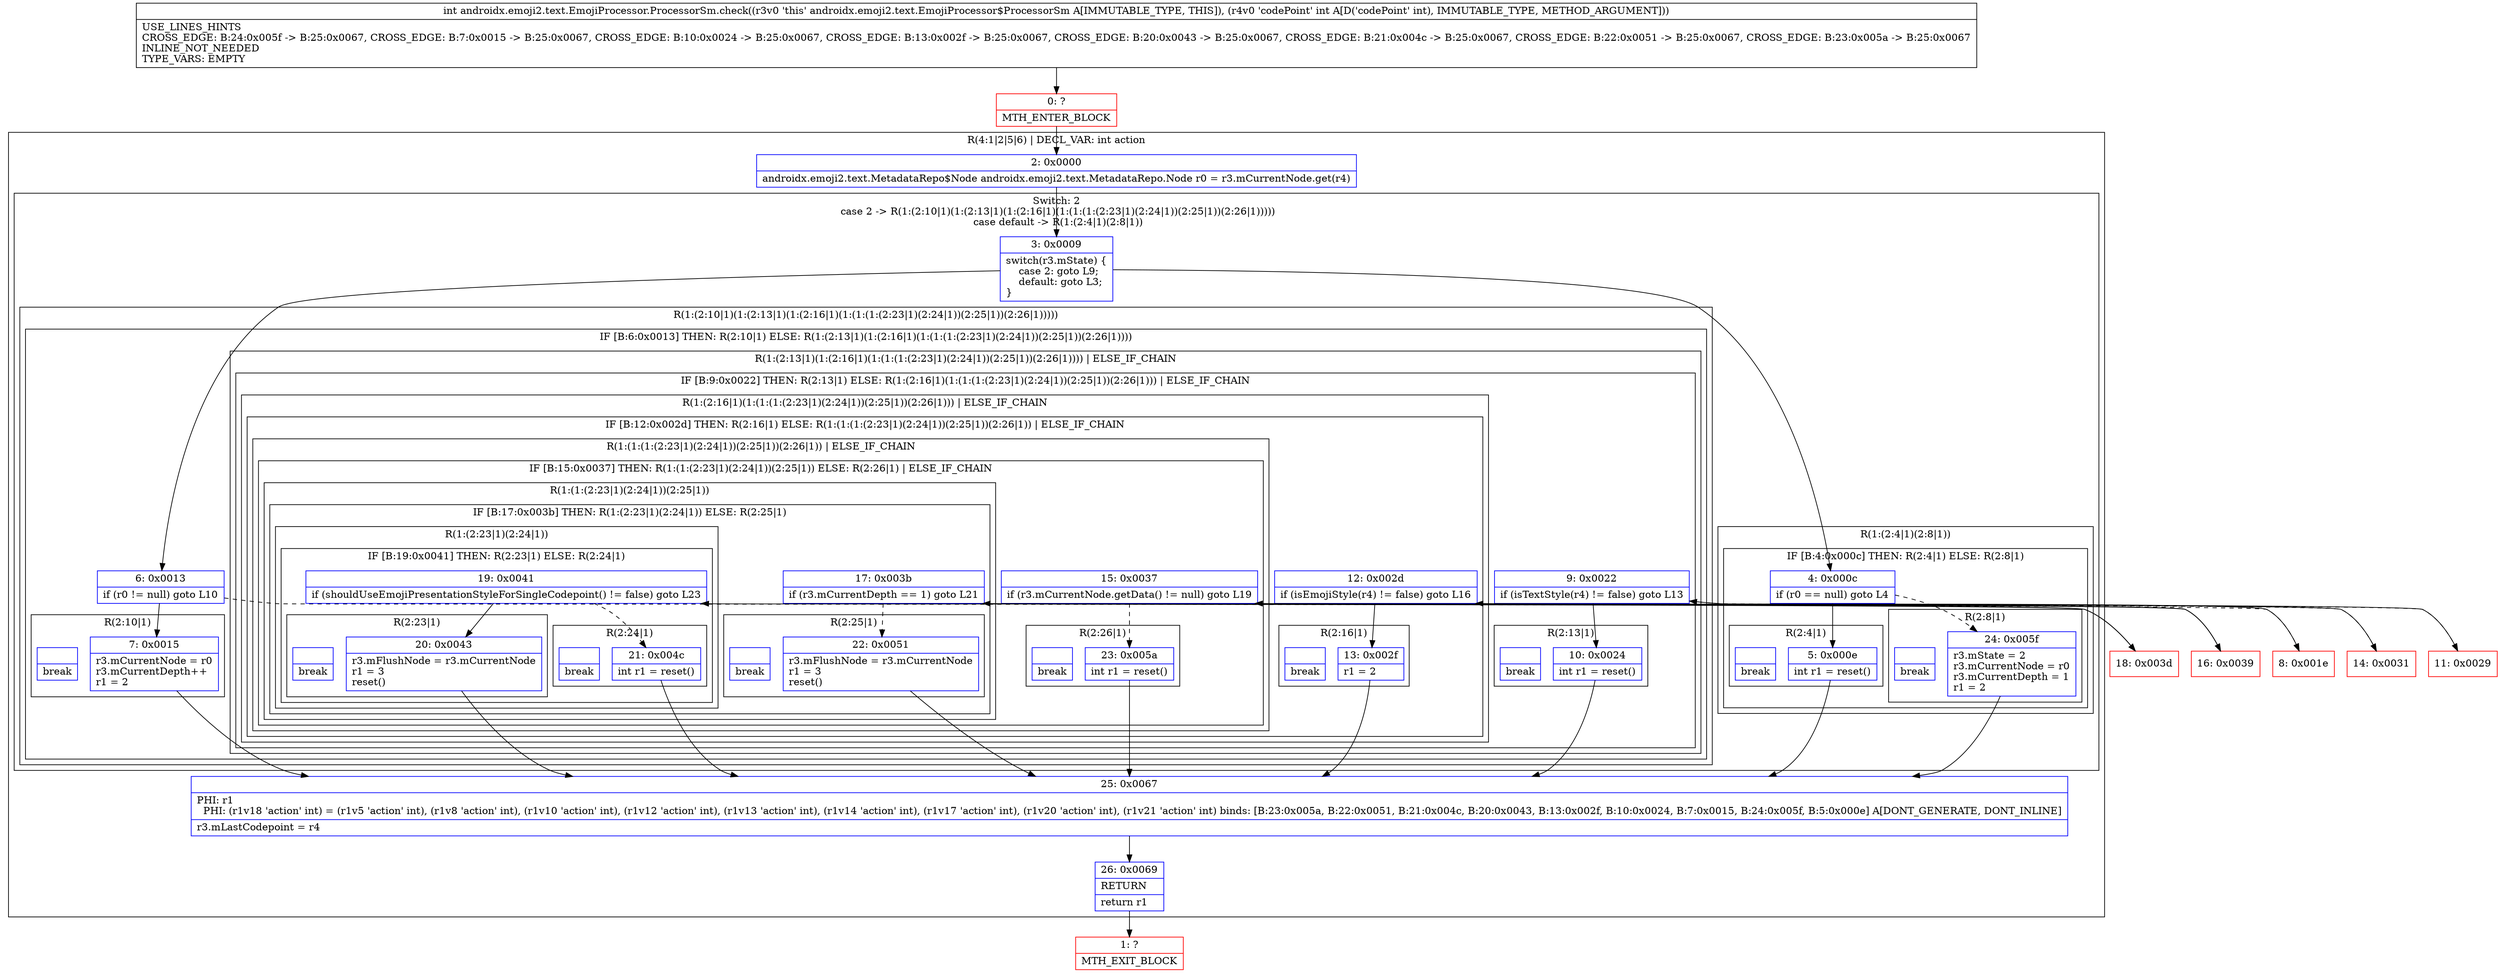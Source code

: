 digraph "CFG forandroidx.emoji2.text.EmojiProcessor.ProcessorSm.check(I)I" {
subgraph cluster_Region_934337781 {
label = "R(4:1|2|5|6) | DECL_VAR: int action\l";
node [shape=record,color=blue];
Node_2 [shape=record,label="{2\:\ 0x0000|androidx.emoji2.text.MetadataRepo$Node androidx.emoji2.text.MetadataRepo.Node r0 = r3.mCurrentNode.get(r4)\l}"];
subgraph cluster_SwitchRegion_267404675 {
label = "Switch: 2
 case 2 -> R(1:(2:10|1)(1:(2:13|1)(1:(2:16|1)(1:(1:(1:(2:23|1)(2:24|1))(2:25|1))(2:26|1)))))
 case default -> R(1:(2:4|1)(2:8|1))";
node [shape=record,color=blue];
Node_3 [shape=record,label="{3\:\ 0x0009|switch(r3.mState) \{\l    case 2: goto L9;\l    default: goto L3;\l\}\l}"];
subgraph cluster_Region_742608691 {
label = "R(1:(2:10|1)(1:(2:13|1)(1:(2:16|1)(1:(1:(1:(2:23|1)(2:24|1))(2:25|1))(2:26|1)))))";
node [shape=record,color=blue];
subgraph cluster_IfRegion_1620529857 {
label = "IF [B:6:0x0013] THEN: R(2:10|1) ELSE: R(1:(2:13|1)(1:(2:16|1)(1:(1:(1:(2:23|1)(2:24|1))(2:25|1))(2:26|1))))";
node [shape=record,color=blue];
Node_6 [shape=record,label="{6\:\ 0x0013|if (r0 != null) goto L10\l}"];
subgraph cluster_Region_332476773 {
label = "R(2:10|1)";
node [shape=record,color=blue];
Node_7 [shape=record,label="{7\:\ 0x0015|r3.mCurrentNode = r0\lr3.mCurrentDepth++\lr1 = 2\l}"];
Node_InsnContainer_1394022849 [shape=record,label="{|break\l}"];
}
subgraph cluster_Region_2059207650 {
label = "R(1:(2:13|1)(1:(2:16|1)(1:(1:(1:(2:23|1)(2:24|1))(2:25|1))(2:26|1)))) | ELSE_IF_CHAIN\l";
node [shape=record,color=blue];
subgraph cluster_IfRegion_2011991403 {
label = "IF [B:9:0x0022] THEN: R(2:13|1) ELSE: R(1:(2:16|1)(1:(1:(1:(2:23|1)(2:24|1))(2:25|1))(2:26|1))) | ELSE_IF_CHAIN\l";
node [shape=record,color=blue];
Node_9 [shape=record,label="{9\:\ 0x0022|if (isTextStyle(r4) != false) goto L13\l}"];
subgraph cluster_Region_565928289 {
label = "R(2:13|1)";
node [shape=record,color=blue];
Node_10 [shape=record,label="{10\:\ 0x0024|int r1 = reset()\l}"];
Node_InsnContainer_1105231474 [shape=record,label="{|break\l}"];
}
subgraph cluster_Region_710061726 {
label = "R(1:(2:16|1)(1:(1:(1:(2:23|1)(2:24|1))(2:25|1))(2:26|1))) | ELSE_IF_CHAIN\l";
node [shape=record,color=blue];
subgraph cluster_IfRegion_945949221 {
label = "IF [B:12:0x002d] THEN: R(2:16|1) ELSE: R(1:(1:(1:(2:23|1)(2:24|1))(2:25|1))(2:26|1)) | ELSE_IF_CHAIN\l";
node [shape=record,color=blue];
Node_12 [shape=record,label="{12\:\ 0x002d|if (isEmojiStyle(r4) != false) goto L16\l}"];
subgraph cluster_Region_1419071042 {
label = "R(2:16|1)";
node [shape=record,color=blue];
Node_13 [shape=record,label="{13\:\ 0x002f|r1 = 2\l}"];
Node_InsnContainer_729178007 [shape=record,label="{|break\l}"];
}
subgraph cluster_Region_1772599141 {
label = "R(1:(1:(1:(2:23|1)(2:24|1))(2:25|1))(2:26|1)) | ELSE_IF_CHAIN\l";
node [shape=record,color=blue];
subgraph cluster_IfRegion_1455342225 {
label = "IF [B:15:0x0037] THEN: R(1:(1:(2:23|1)(2:24|1))(2:25|1)) ELSE: R(2:26|1) | ELSE_IF_CHAIN\l";
node [shape=record,color=blue];
Node_15 [shape=record,label="{15\:\ 0x0037|if (r3.mCurrentNode.getData() != null) goto L19\l}"];
subgraph cluster_Region_2124798273 {
label = "R(1:(1:(2:23|1)(2:24|1))(2:25|1))";
node [shape=record,color=blue];
subgraph cluster_IfRegion_1731640293 {
label = "IF [B:17:0x003b] THEN: R(1:(2:23|1)(2:24|1)) ELSE: R(2:25|1)";
node [shape=record,color=blue];
Node_17 [shape=record,label="{17\:\ 0x003b|if (r3.mCurrentDepth == 1) goto L21\l}"];
subgraph cluster_Region_863909113 {
label = "R(1:(2:23|1)(2:24|1))";
node [shape=record,color=blue];
subgraph cluster_IfRegion_326423117 {
label = "IF [B:19:0x0041] THEN: R(2:23|1) ELSE: R(2:24|1)";
node [shape=record,color=blue];
Node_19 [shape=record,label="{19\:\ 0x0041|if (shouldUseEmojiPresentationStyleForSingleCodepoint() != false) goto L23\l}"];
subgraph cluster_Region_962304974 {
label = "R(2:23|1)";
node [shape=record,color=blue];
Node_20 [shape=record,label="{20\:\ 0x0043|r3.mFlushNode = r3.mCurrentNode\lr1 = 3\lreset()\l}"];
Node_InsnContainer_1129021107 [shape=record,label="{|break\l}"];
}
subgraph cluster_Region_1416319277 {
label = "R(2:24|1)";
node [shape=record,color=blue];
Node_21 [shape=record,label="{21\:\ 0x004c|int r1 = reset()\l}"];
Node_InsnContainer_292560044 [shape=record,label="{|break\l}"];
}
}
}
subgraph cluster_Region_971605583 {
label = "R(2:25|1)";
node [shape=record,color=blue];
Node_22 [shape=record,label="{22\:\ 0x0051|r3.mFlushNode = r3.mCurrentNode\lr1 = 3\lreset()\l}"];
Node_InsnContainer_1399536519 [shape=record,label="{|break\l}"];
}
}
}
subgraph cluster_Region_598331718 {
label = "R(2:26|1)";
node [shape=record,color=blue];
Node_23 [shape=record,label="{23\:\ 0x005a|int r1 = reset()\l}"];
Node_InsnContainer_1723366685 [shape=record,label="{|break\l}"];
}
}
}
}
}
}
}
}
}
subgraph cluster_Region_2124298655 {
label = "R(1:(2:4|1)(2:8|1))";
node [shape=record,color=blue];
subgraph cluster_IfRegion_1217703792 {
label = "IF [B:4:0x000c] THEN: R(2:4|1) ELSE: R(2:8|1)";
node [shape=record,color=blue];
Node_4 [shape=record,label="{4\:\ 0x000c|if (r0 == null) goto L4\l}"];
subgraph cluster_Region_802664002 {
label = "R(2:4|1)";
node [shape=record,color=blue];
Node_5 [shape=record,label="{5\:\ 0x000e|int r1 = reset()\l}"];
Node_InsnContainer_1872420764 [shape=record,label="{|break\l}"];
}
subgraph cluster_Region_2045941219 {
label = "R(2:8|1)";
node [shape=record,color=blue];
Node_24 [shape=record,label="{24\:\ 0x005f|r3.mState = 2\lr3.mCurrentNode = r0\lr3.mCurrentDepth = 1\lr1 = 2\l}"];
Node_InsnContainer_1705473771 [shape=record,label="{|break\l}"];
}
}
}
}
Node_25 [shape=record,label="{25\:\ 0x0067|PHI: r1 \l  PHI: (r1v18 'action' int) = (r1v5 'action' int), (r1v8 'action' int), (r1v10 'action' int), (r1v12 'action' int), (r1v13 'action' int), (r1v14 'action' int), (r1v17 'action' int), (r1v20 'action' int), (r1v21 'action' int) binds: [B:23:0x005a, B:22:0x0051, B:21:0x004c, B:20:0x0043, B:13:0x002f, B:10:0x0024, B:7:0x0015, B:24:0x005f, B:5:0x000e] A[DONT_GENERATE, DONT_INLINE]\l|r3.mLastCodepoint = r4\l}"];
Node_26 [shape=record,label="{26\:\ 0x0069|RETURN\l|return r1\l}"];
}
Node_0 [shape=record,color=red,label="{0\:\ ?|MTH_ENTER_BLOCK\l}"];
Node_1 [shape=record,color=red,label="{1\:\ ?|MTH_EXIT_BLOCK\l}"];
Node_8 [shape=record,color=red,label="{8\:\ 0x001e}"];
Node_11 [shape=record,color=red,label="{11\:\ 0x0029}"];
Node_14 [shape=record,color=red,label="{14\:\ 0x0031}"];
Node_16 [shape=record,color=red,label="{16\:\ 0x0039}"];
Node_18 [shape=record,color=red,label="{18\:\ 0x003d}"];
MethodNode[shape=record,label="{int androidx.emoji2.text.EmojiProcessor.ProcessorSm.check((r3v0 'this' androidx.emoji2.text.EmojiProcessor$ProcessorSm A[IMMUTABLE_TYPE, THIS]), (r4v0 'codePoint' int A[D('codePoint' int), IMMUTABLE_TYPE, METHOD_ARGUMENT]))  | USE_LINES_HINTS\lCROSS_EDGE: B:24:0x005f \-\> B:25:0x0067, CROSS_EDGE: B:7:0x0015 \-\> B:25:0x0067, CROSS_EDGE: B:10:0x0024 \-\> B:25:0x0067, CROSS_EDGE: B:13:0x002f \-\> B:25:0x0067, CROSS_EDGE: B:20:0x0043 \-\> B:25:0x0067, CROSS_EDGE: B:21:0x004c \-\> B:25:0x0067, CROSS_EDGE: B:22:0x0051 \-\> B:25:0x0067, CROSS_EDGE: B:23:0x005a \-\> B:25:0x0067\lINLINE_NOT_NEEDED\lTYPE_VARS: EMPTY\l}"];
MethodNode -> Node_0;Node_2 -> Node_3;
Node_3 -> Node_4;
Node_3 -> Node_6;
Node_6 -> Node_7;
Node_6 -> Node_8[style=dashed];
Node_7 -> Node_25;
Node_9 -> Node_10;
Node_9 -> Node_11[style=dashed];
Node_10 -> Node_25;
Node_12 -> Node_13;
Node_12 -> Node_14[style=dashed];
Node_13 -> Node_25;
Node_15 -> Node_16;
Node_15 -> Node_23[style=dashed];
Node_17 -> Node_18;
Node_17 -> Node_22[style=dashed];
Node_19 -> Node_20;
Node_19 -> Node_21[style=dashed];
Node_20 -> Node_25;
Node_21 -> Node_25;
Node_22 -> Node_25;
Node_23 -> Node_25;
Node_4 -> Node_5;
Node_4 -> Node_24[style=dashed];
Node_5 -> Node_25;
Node_24 -> Node_25;
Node_25 -> Node_26;
Node_26 -> Node_1;
Node_0 -> Node_2;
Node_8 -> Node_9;
Node_11 -> Node_12;
Node_14 -> Node_15;
Node_16 -> Node_17;
Node_18 -> Node_19;
}

